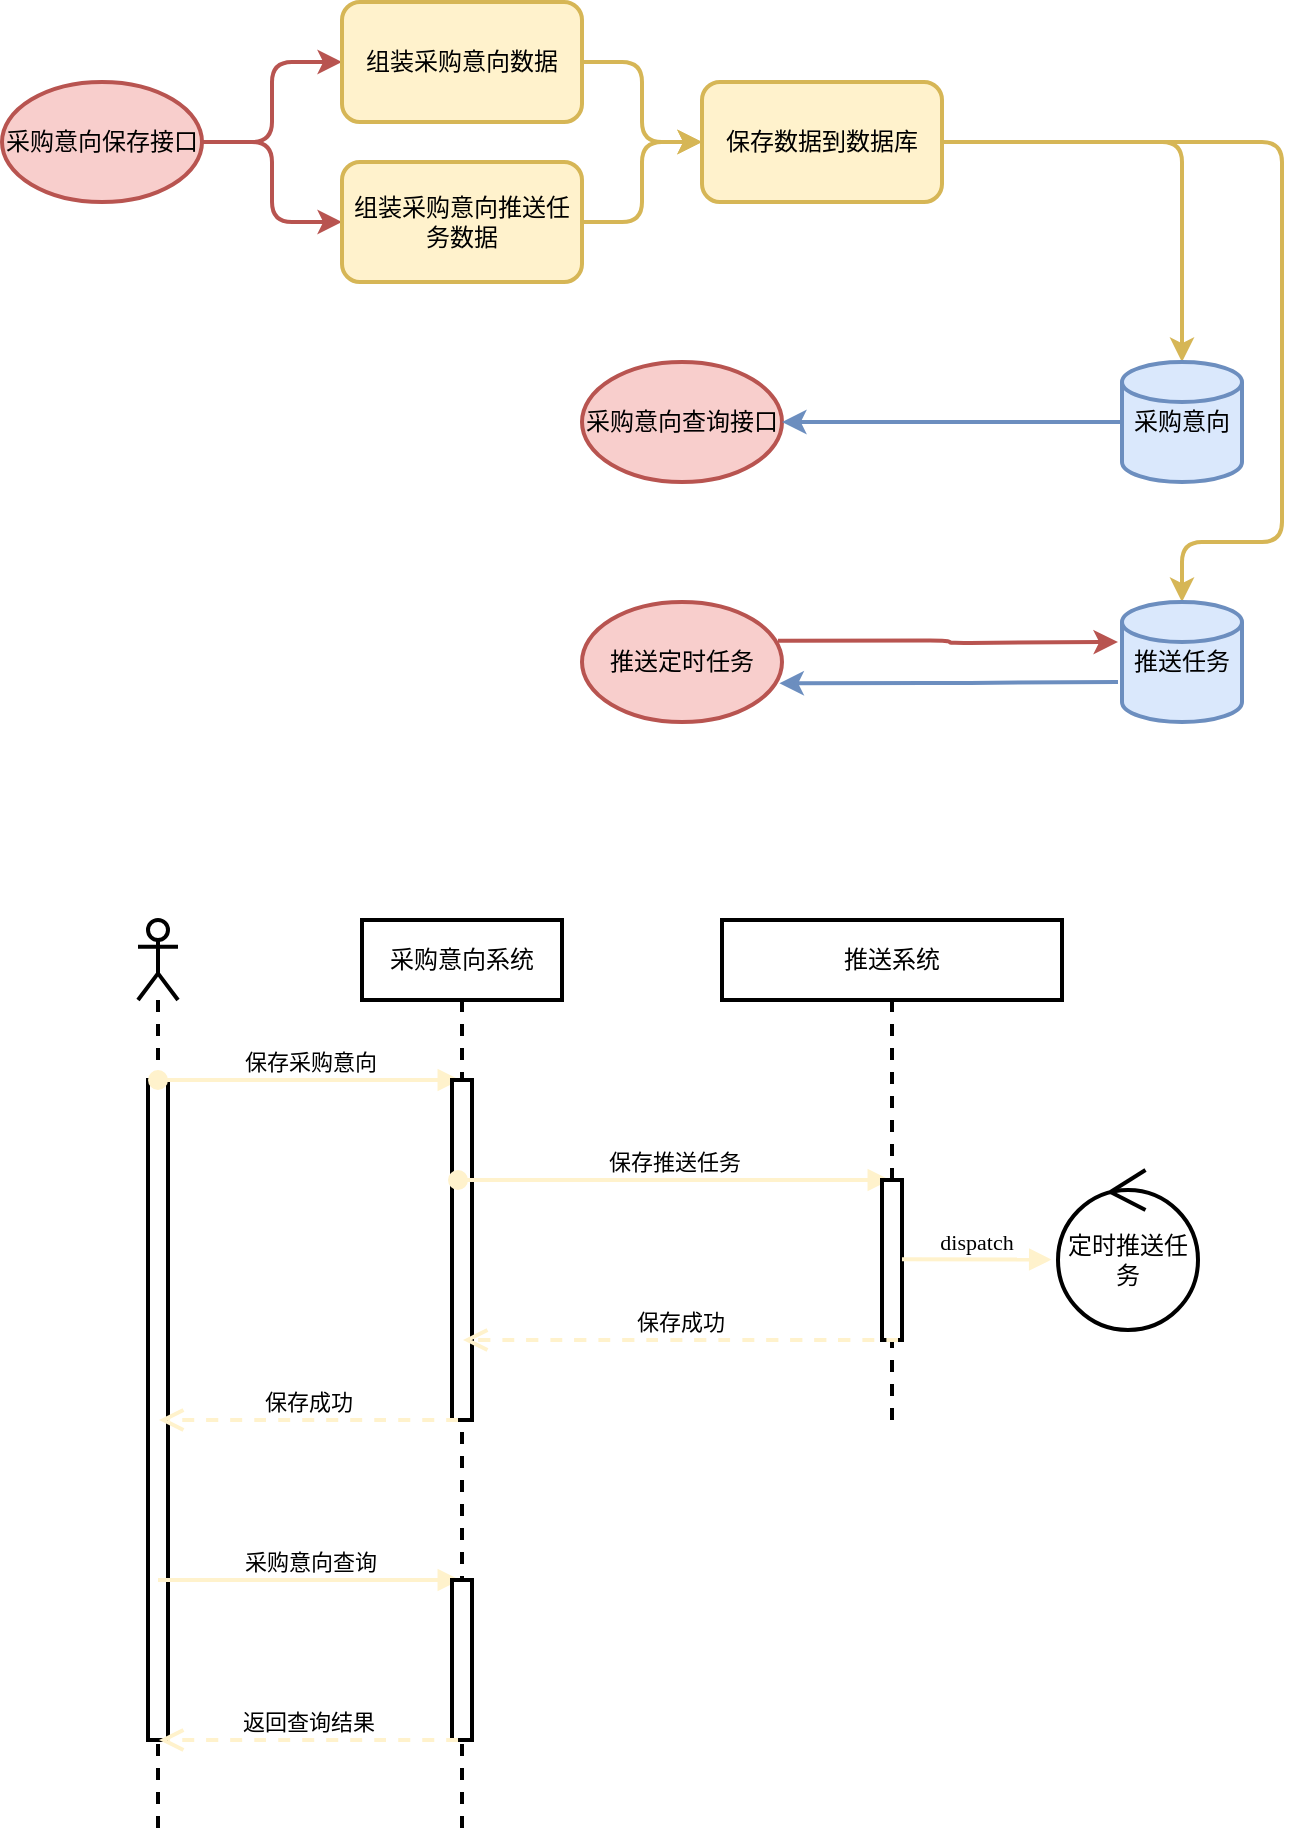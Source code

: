 <mxfile>
    <diagram id="T914mZJeEarHTb-eLNm4" name="Page-1">
        <mxGraphModel dx="456" dy="320" grid="1" gridSize="10" guides="1" tooltips="1" connect="1" arrows="1" fold="1" page="1" pageScale="1" pageWidth="100" pageHeight="100" math="0" shadow="0">
            <root>
                <mxCell id="0"/>
                <mxCell id="1" parent="0"/>
                <mxCell id="13" style="edgeStyle=orthogonalEdgeStyle;html=1;exitX=1;exitY=0.5;exitDx=0;exitDy=0;exitPerimeter=0;entryX=0;entryY=0.5;entryDx=0;entryDy=0;fillColor=#f8cecc;strokeColor=#b85450;strokeWidth=2;fontFamily=仿宋;" edge="1" parent="1" source="2" target="3">
                    <mxGeometry relative="1" as="geometry"/>
                </mxCell>
                <mxCell id="14" style="edgeStyle=orthogonalEdgeStyle;html=1;exitX=1;exitY=0.5;exitDx=0;exitDy=0;exitPerimeter=0;entryX=0;entryY=0.5;entryDx=0;entryDy=0;strokeColor=#b85450;fillColor=#f8cecc;strokeWidth=2;fontFamily=仿宋;" edge="1" parent="1" source="2" target="4">
                    <mxGeometry relative="1" as="geometry"/>
                </mxCell>
                <mxCell id="2" value="采购意向保存接口" style="strokeWidth=2;html=1;shape=mxgraph.flowchart.start_1;whiteSpace=wrap;fillColor=#f8cecc;strokeColor=#b85450;fontFamily=仿宋;" vertex="1" parent="1">
                    <mxGeometry x="-198" y="-159" width="100" height="60" as="geometry"/>
                </mxCell>
                <mxCell id="15" style="edgeStyle=orthogonalEdgeStyle;html=1;exitX=1;exitY=0.5;exitDx=0;exitDy=0;entryX=0;entryY=0.5;entryDx=0;entryDy=0;strokeColor=#d6b656;fillColor=#fff2cc;strokeWidth=2;fontFamily=仿宋;" edge="1" parent="1" source="3" target="5">
                    <mxGeometry relative="1" as="geometry"/>
                </mxCell>
                <mxCell id="3" value="组装采购意向数据" style="rounded=1;whiteSpace=wrap;html=1;fillColor=#fff2cc;strokeColor=#d6b656;strokeWidth=2;fontFamily=仿宋;" vertex="1" parent="1">
                    <mxGeometry x="-28" y="-199" width="120" height="60" as="geometry"/>
                </mxCell>
                <mxCell id="16" style="edgeStyle=orthogonalEdgeStyle;html=1;exitX=1;exitY=0.5;exitDx=0;exitDy=0;strokeColor=#d6b656;fillColor=#fff2cc;strokeWidth=2;fontFamily=仿宋;" edge="1" parent="1" source="4">
                    <mxGeometry relative="1" as="geometry">
                        <mxPoint x="152" y="-129" as="targetPoint"/>
                        <Array as="points">
                            <mxPoint x="122" y="-89"/>
                            <mxPoint x="122" y="-129"/>
                        </Array>
                    </mxGeometry>
                </mxCell>
                <mxCell id="4" value="组装采购意向推送任务数据" style="rounded=1;whiteSpace=wrap;html=1;fillColor=#fff2cc;strokeColor=#d6b656;strokeWidth=2;fontFamily=仿宋;" vertex="1" parent="1">
                    <mxGeometry x="-28" y="-119" width="120" height="60" as="geometry"/>
                </mxCell>
                <mxCell id="17" style="edgeStyle=orthogonalEdgeStyle;html=1;exitX=1;exitY=0.5;exitDx=0;exitDy=0;strokeColor=#d6b656;fillColor=#fff2cc;strokeWidth=2;fontFamily=仿宋;" edge="1" parent="1" source="5" target="10">
                    <mxGeometry relative="1" as="geometry"/>
                </mxCell>
                <mxCell id="18" style="edgeStyle=orthogonalEdgeStyle;html=1;exitX=1;exitY=0.5;exitDx=0;exitDy=0;entryX=0.5;entryY=0;entryDx=0;entryDy=0;entryPerimeter=0;strokeColor=#d6b656;fillColor=#fff2cc;strokeWidth=2;fontFamily=仿宋;" edge="1" parent="1" source="5" target="11">
                    <mxGeometry relative="1" as="geometry">
                        <Array as="points">
                            <mxPoint x="442" y="-129"/>
                            <mxPoint x="442" y="71"/>
                            <mxPoint x="392" y="71"/>
                        </Array>
                    </mxGeometry>
                </mxCell>
                <mxCell id="5" value="保存数据到数据库" style="rounded=1;whiteSpace=wrap;html=1;fillColor=#fff2cc;strokeColor=#d6b656;strokeWidth=2;fontFamily=仿宋;" vertex="1" parent="1">
                    <mxGeometry x="152" y="-159" width="120" height="60" as="geometry"/>
                </mxCell>
                <mxCell id="8" value="采购意向查询接口" style="strokeWidth=2;html=1;shape=mxgraph.flowchart.start_1;whiteSpace=wrap;fillColor=#f8cecc;strokeColor=#b85450;fontFamily=仿宋;" vertex="1" parent="1">
                    <mxGeometry x="92" y="-19" width="100" height="60" as="geometry"/>
                </mxCell>
                <mxCell id="9" value="推送定时任务" style="strokeWidth=2;html=1;shape=mxgraph.flowchart.start_1;whiteSpace=wrap;fillColor=#f8cecc;strokeColor=#b85450;fontFamily=仿宋;" vertex="1" parent="1">
                    <mxGeometry x="92" y="101" width="100" height="60" as="geometry"/>
                </mxCell>
                <mxCell id="19" style="edgeStyle=orthogonalEdgeStyle;html=1;exitX=0;exitY=0.5;exitDx=0;exitDy=0;exitPerimeter=0;entryX=1;entryY=0.5;entryDx=0;entryDy=0;entryPerimeter=0;strokeWidth=2;fillColor=#dae8fc;strokeColor=#6c8ebf;fontFamily=仿宋;" edge="1" parent="1" source="10" target="8">
                    <mxGeometry relative="1" as="geometry"/>
                </mxCell>
                <mxCell id="10" value="采购意向" style="strokeWidth=2;html=1;shape=mxgraph.flowchart.database;whiteSpace=wrap;fillColor=#dae8fc;strokeColor=#6c8ebf;fontFamily=仿宋;" vertex="1" parent="1">
                    <mxGeometry x="362" y="-19" width="60" height="60" as="geometry"/>
                </mxCell>
                <mxCell id="11" value="推送任务" style="strokeWidth=2;html=1;shape=mxgraph.flowchart.database;whiteSpace=wrap;fillColor=#dae8fc;strokeColor=#6c8ebf;fontFamily=仿宋;" vertex="1" parent="1">
                    <mxGeometry x="362" y="101" width="60" height="60" as="geometry"/>
                </mxCell>
                <mxCell id="20" style="edgeStyle=orthogonalEdgeStyle;html=1;strokeWidth=2;entryX=0.987;entryY=0.678;entryDx=0;entryDy=0;entryPerimeter=0;fillColor=#dae8fc;strokeColor=#6c8ebf;fontFamily=仿宋;" edge="1" parent="1" target="9">
                    <mxGeometry relative="1" as="geometry">
                        <mxPoint x="360" y="141" as="sourcePoint"/>
                        <mxPoint x="212" y="141" as="targetPoint"/>
                    </mxGeometry>
                </mxCell>
                <mxCell id="23" style="edgeStyle=orthogonalEdgeStyle;html=1;strokeWidth=2;exitX=0.98;exitY=0.322;exitDx=0;exitDy=0;exitPerimeter=0;fillColor=#f8cecc;strokeColor=#b85450;fontFamily=仿宋;" edge="1" parent="1" source="9">
                    <mxGeometry relative="1" as="geometry">
                        <mxPoint x="212" y="120" as="sourcePoint"/>
                        <mxPoint x="360" y="121" as="targetPoint"/>
                    </mxGeometry>
                </mxCell>
                <mxCell id="24" value="" style="shape=umlLifeline;participant=umlActor;perimeter=lifelinePerimeter;whiteSpace=wrap;html=1;container=1;collapsible=0;recursiveResize=0;verticalAlign=top;spacingTop=36;outlineConnect=0;strokeWidth=2;fontFamily=仿宋;" vertex="1" parent="1">
                    <mxGeometry x="-130" y="260" width="20" height="460" as="geometry"/>
                </mxCell>
                <mxCell id="30" value="" style="html=1;points=[];perimeter=orthogonalPerimeter;strokeWidth=2;fontFamily=仿宋;" vertex="1" parent="24">
                    <mxGeometry x="5" y="80" width="10" height="330" as="geometry"/>
                </mxCell>
                <mxCell id="27" value="保存采购意向" style="html=1;verticalAlign=bottom;startArrow=oval;startFill=1;endArrow=block;startSize=8;strokeColor=#fff2cc;strokeWidth=2;fontFamily=仿宋;" edge="1" parent="24" target="25">
                    <mxGeometry width="60" relative="1" as="geometry">
                        <mxPoint x="10" y="80" as="sourcePoint"/>
                        <mxPoint x="220" y="80" as="targetPoint"/>
                    </mxGeometry>
                </mxCell>
                <mxCell id="41" value="采购意向查询" style="html=1;verticalAlign=bottom;endArrow=block;strokeColor=#fff2cc;strokeWidth=2;fontFamily=仿宋;curved=1;" edge="1" parent="24" target="25">
                    <mxGeometry width="80" relative="1" as="geometry">
                        <mxPoint x="10" y="330" as="sourcePoint"/>
                        <mxPoint x="90" y="330" as="targetPoint"/>
                    </mxGeometry>
                </mxCell>
                <mxCell id="25" value="采购意向系统" style="shape=umlLifeline;perimeter=lifelinePerimeter;whiteSpace=wrap;html=1;container=1;collapsible=0;recursiveResize=0;outlineConnect=0;strokeWidth=2;fontFamily=仿宋;" vertex="1" parent="1">
                    <mxGeometry x="-18" y="260" width="100" height="460" as="geometry"/>
                </mxCell>
                <mxCell id="31" value="" style="html=1;points=[];perimeter=orthogonalPerimeter;strokeWidth=2;fontFamily=仿宋;" vertex="1" parent="25">
                    <mxGeometry x="45" y="80" width="10" height="170" as="geometry"/>
                </mxCell>
                <mxCell id="42" value="" style="html=1;points=[];perimeter=orthogonalPerimeter;strokeWidth=2;fontFamily=仿宋;" vertex="1" parent="25">
                    <mxGeometry x="45" y="330" width="10" height="80" as="geometry"/>
                </mxCell>
                <mxCell id="28" value="保存推送任务" style="html=1;verticalAlign=bottom;startArrow=oval;startFill=1;endArrow=block;startSize=8;strokeColor=#fff2cc;strokeWidth=2;fontFamily=仿宋;" edge="1" parent="25" target="26">
                    <mxGeometry width="60" relative="1" as="geometry">
                        <mxPoint x="48" y="130" as="sourcePoint"/>
                        <mxPoint x="108" y="130" as="targetPoint"/>
                    </mxGeometry>
                </mxCell>
                <mxCell id="38" value="定时推送任务" style="ellipse;shape=umlControl;whiteSpace=wrap;html=1;strokeWidth=2;fontFamily=仿宋;" vertex="1" parent="1">
                    <mxGeometry x="330" y="385" width="70" height="80" as="geometry"/>
                </mxCell>
                <mxCell id="26" value="推送系统" style="shape=umlLifeline;perimeter=lifelinePerimeter;whiteSpace=wrap;html=1;container=1;collapsible=0;recursiveResize=0;outlineConnect=0;strokeWidth=2;fontFamily=仿宋;" vertex="1" parent="1">
                    <mxGeometry x="162" y="260" width="170" height="250" as="geometry"/>
                </mxCell>
                <mxCell id="32" value="" style="html=1;points=[];perimeter=orthogonalPerimeter;strokeWidth=2;fontFamily=仿宋;" vertex="1" parent="26">
                    <mxGeometry x="80" y="130" width="10" height="80" as="geometry"/>
                </mxCell>
                <mxCell id="36" value="dispatch" style="html=1;verticalAlign=bottom;endArrow=block;entryX=-0.047;entryY=0.56;strokeColor=#fff2cc;strokeWidth=2;fontFamily=仿宋;curved=1;entryDx=0;entryDy=0;entryPerimeter=0;" edge="1" target="38" parent="26">
                    <mxGeometry relative="1" as="geometry">
                        <mxPoint x="90" y="169.58" as="sourcePoint"/>
                        <mxPoint x="160" y="169.58" as="targetPoint"/>
                    </mxGeometry>
                </mxCell>
                <mxCell id="39" value="保存成功" style="html=1;verticalAlign=bottom;endArrow=open;dashed=1;endSize=8;strokeColor=#fff2cc;strokeWidth=2;fontFamily=仿宋;curved=1;" edge="1" parent="26" target="25">
                    <mxGeometry relative="1" as="geometry">
                        <mxPoint x="88" y="210" as="sourcePoint"/>
                        <mxPoint x="8" y="210" as="targetPoint"/>
                    </mxGeometry>
                </mxCell>
                <mxCell id="40" value="保存成功" style="html=1;verticalAlign=bottom;endArrow=open;dashed=1;endSize=8;strokeColor=#fff2cc;strokeWidth=2;fontFamily=仿宋;curved=1;" edge="1" parent="1" target="24">
                    <mxGeometry relative="1" as="geometry">
                        <mxPoint x="30" y="510" as="sourcePoint"/>
                        <mxPoint x="-50" y="510" as="targetPoint"/>
                    </mxGeometry>
                </mxCell>
                <mxCell id="43" value="返回查询结果" style="html=1;verticalAlign=bottom;endArrow=open;dashed=1;endSize=8;strokeColor=#fff2cc;strokeWidth=2;fontFamily=仿宋;curved=1;" edge="1" parent="1" target="24">
                    <mxGeometry relative="1" as="geometry">
                        <mxPoint x="30" y="670" as="sourcePoint"/>
                        <mxPoint x="-50" y="670" as="targetPoint"/>
                    </mxGeometry>
                </mxCell>
            </root>
        </mxGraphModel>
    </diagram>
</mxfile>